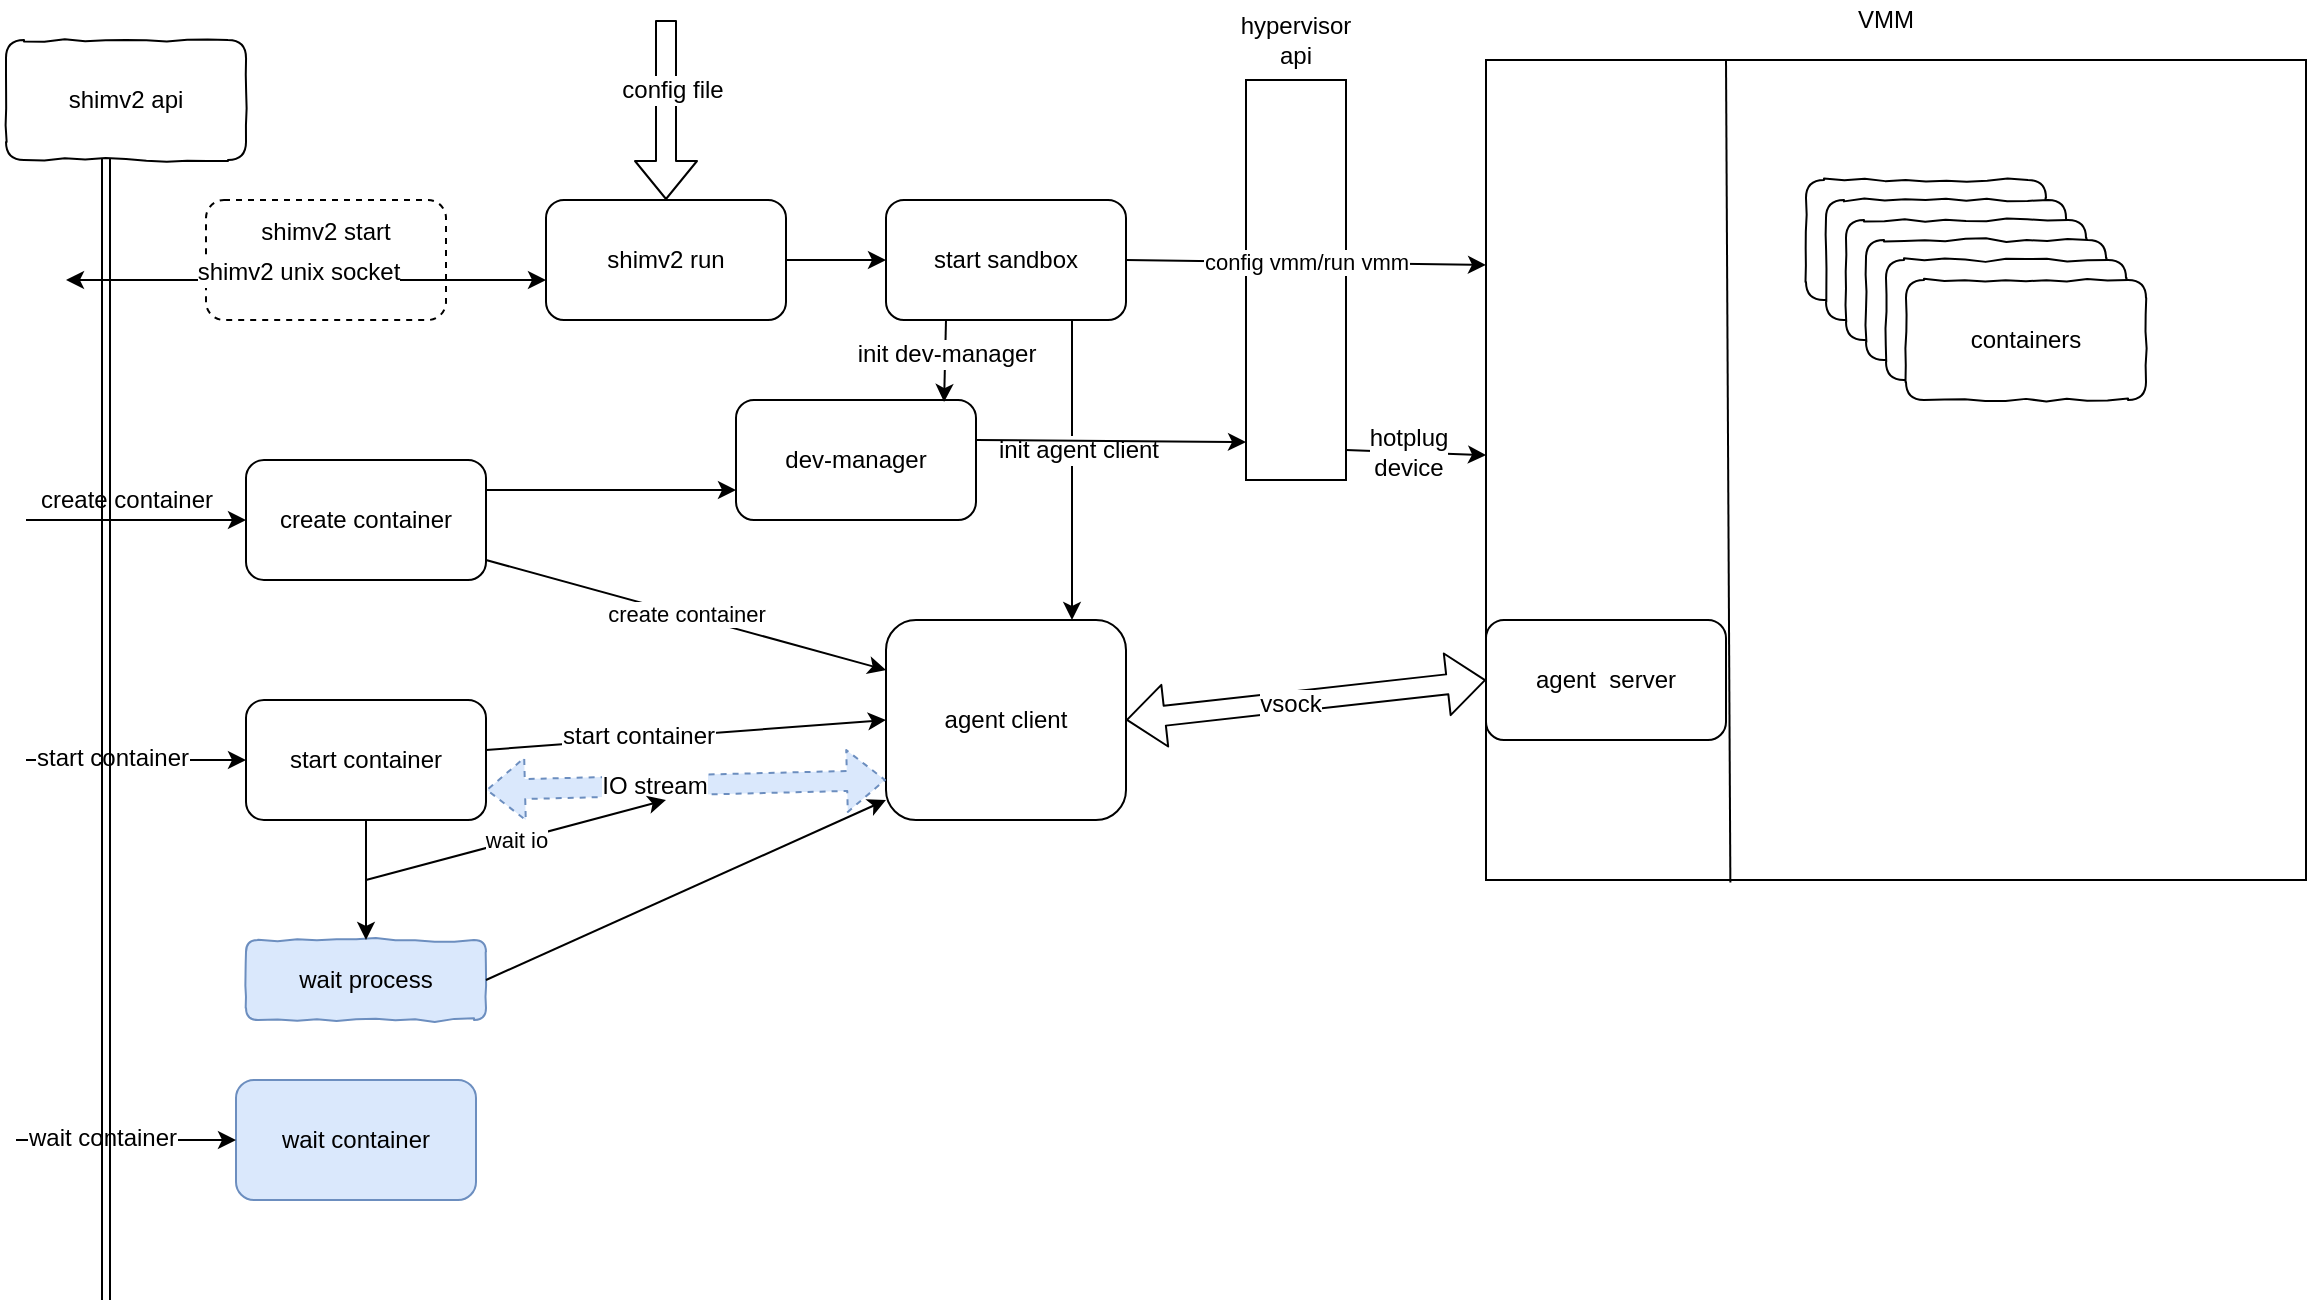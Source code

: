 <mxfile version="12.3.2" type="github" pages="1"><diagram id="snCYx7-Ny1bnECuq77t5" name="Page-1"><mxGraphModel dx="2036" dy="715" grid="1" gridSize="10" guides="1" tooltips="1" connect="1" arrows="1" fold="1" page="1" pageScale="1" pageWidth="850" pageHeight="1100" math="0" shadow="0"><root><mxCell id="0"/><mxCell id="1" parent="0"/><mxCell id="7RUVoTqtD1HUcBQe1UbZ-11" value="" style="rounded=0;whiteSpace=wrap;html=1;" vertex="1" parent="1"><mxGeometry x="620" y="80" width="50" height="200" as="geometry"/></mxCell><mxCell id="7RUVoTqtD1HUcBQe1UbZ-1" value="shimv2 start&lt;br&gt;&lt;br&gt;&lt;br&gt;" style="rounded=1;whiteSpace=wrap;html=1;dashed=1;" vertex="1" parent="1"><mxGeometry x="100" y="140" width="120" height="60" as="geometry"/></mxCell><mxCell id="7RUVoTqtD1HUcBQe1UbZ-2" value="shimv2 run" style="rounded=1;whiteSpace=wrap;html=1;" vertex="1" parent="1"><mxGeometry x="270" y="140" width="120" height="60" as="geometry"/></mxCell><mxCell id="7RUVoTqtD1HUcBQe1UbZ-3" value="" style="endArrow=classic;startArrow=classic;html=1;" edge="1" parent="1"><mxGeometry width="50" height="50" relative="1" as="geometry"><mxPoint x="30" y="180" as="sourcePoint"/><mxPoint x="270" y="180" as="targetPoint"/></mxGeometry></mxCell><mxCell id="7RUVoTqtD1HUcBQe1UbZ-10" value="shimv2 unix socket" style="text;html=1;align=center;verticalAlign=middle;resizable=0;points=[];;labelBackgroundColor=#ffffff;" vertex="1" connectable="0" parent="7RUVoTqtD1HUcBQe1UbZ-3"><mxGeometry x="-0.038" y="4" relative="1" as="geometry"><mxPoint as="offset"/></mxGeometry></mxCell><mxCell id="7RUVoTqtD1HUcBQe1UbZ-5" value="start sandbox" style="rounded=1;whiteSpace=wrap;html=1;" vertex="1" parent="1"><mxGeometry x="440" y="140" width="120" height="60" as="geometry"/></mxCell><mxCell id="7RUVoTqtD1HUcBQe1UbZ-6" value="" style="shape=flexArrow;endArrow=classic;html=1;entryX=0.5;entryY=0;entryDx=0;entryDy=0;" edge="1" parent="1" target="7RUVoTqtD1HUcBQe1UbZ-2"><mxGeometry width="50" height="50" relative="1" as="geometry"><mxPoint x="330" y="50" as="sourcePoint"/><mxPoint x="370" y="40" as="targetPoint"/></mxGeometry></mxCell><mxCell id="7RUVoTqtD1HUcBQe1UbZ-7" value="config file" style="text;html=1;align=center;verticalAlign=middle;resizable=0;points=[];;labelBackgroundColor=#ffffff;" vertex="1" connectable="0" parent="7RUVoTqtD1HUcBQe1UbZ-6"><mxGeometry x="-0.222" y="3" relative="1" as="geometry"><mxPoint as="offset"/></mxGeometry></mxCell><mxCell id="7RUVoTqtD1HUcBQe1UbZ-8" value="config vmm/run vmm" style="endArrow=classic;html=1;entryX=0;entryY=0.25;entryDx=0;entryDy=0;" edge="1" parent="1" target="7RUVoTqtD1HUcBQe1UbZ-15"><mxGeometry width="50" height="50" relative="1" as="geometry"><mxPoint x="560" y="170" as="sourcePoint"/><mxPoint x="720" y="170" as="targetPoint"/></mxGeometry></mxCell><mxCell id="7RUVoTqtD1HUcBQe1UbZ-9" value="" style="endArrow=classic;html=1;entryX=0;entryY=0.5;entryDx=0;entryDy=0;exitX=1;exitY=0.5;exitDx=0;exitDy=0;" edge="1" parent="1" source="7RUVoTqtD1HUcBQe1UbZ-2" target="7RUVoTqtD1HUcBQe1UbZ-5"><mxGeometry width="50" height="50" relative="1" as="geometry"><mxPoint x="390" y="180" as="sourcePoint"/><mxPoint x="440" y="130" as="targetPoint"/></mxGeometry></mxCell><mxCell id="7RUVoTqtD1HUcBQe1UbZ-14" value="hypervisor&lt;br&gt;api" style="text;html=1;strokeColor=none;fillColor=none;align=center;verticalAlign=middle;whiteSpace=wrap;rounded=0;" vertex="1" parent="1"><mxGeometry x="625" y="50" width="40" height="20" as="geometry"/></mxCell><mxCell id="7RUVoTqtD1HUcBQe1UbZ-15" value="" style="whiteSpace=wrap;html=1;aspect=fixed;" vertex="1" parent="1"><mxGeometry x="740" y="70" width="410" height="410" as="geometry"/></mxCell><mxCell id="7RUVoTqtD1HUcBQe1UbZ-17" value="VMM" style="text;html=1;strokeColor=none;fillColor=none;align=center;verticalAlign=middle;whiteSpace=wrap;rounded=0;" vertex="1" parent="1"><mxGeometry x="920" y="40" width="40" height="20" as="geometry"/></mxCell><mxCell id="7RUVoTqtD1HUcBQe1UbZ-20" value="agent&amp;nbsp; server" style="rounded=1;whiteSpace=wrap;html=1;" vertex="1" parent="1"><mxGeometry x="740" y="350" width="120" height="60" as="geometry"/></mxCell><mxCell id="7RUVoTqtD1HUcBQe1UbZ-21" value="" style="endArrow=none;html=1;exitX=0.298;exitY=1.003;exitDx=0;exitDy=0;exitPerimeter=0;" edge="1" parent="1" source="7RUVoTqtD1HUcBQe1UbZ-15"><mxGeometry width="50" height="50" relative="1" as="geometry"><mxPoint x="810" y="120" as="sourcePoint"/><mxPoint x="860" y="70" as="targetPoint"/></mxGeometry></mxCell><mxCell id="7RUVoTqtD1HUcBQe1UbZ-22" value="agent client" style="rounded=1;whiteSpace=wrap;html=1;" vertex="1" parent="1"><mxGeometry x="440" y="350" width="120" height="100" as="geometry"/></mxCell><mxCell id="7RUVoTqtD1HUcBQe1UbZ-23" value="" style="endArrow=classic;html=1;exitX=0.5;exitY=1;exitDx=0;exitDy=0;entryX=0.5;entryY=0;entryDx=0;entryDy=0;" edge="1" parent="1"><mxGeometry width="50" height="50" relative="1" as="geometry"><mxPoint x="533" y="200" as="sourcePoint"/><mxPoint x="533" y="350" as="targetPoint"/></mxGeometry></mxCell><mxCell id="7RUVoTqtD1HUcBQe1UbZ-24" value="init agent client" style="text;html=1;align=center;verticalAlign=middle;resizable=0;points=[];;labelBackgroundColor=#ffffff;" vertex="1" connectable="0" parent="7RUVoTqtD1HUcBQe1UbZ-23"><mxGeometry x="-0.133" y="3" relative="1" as="geometry"><mxPoint as="offset"/></mxGeometry></mxCell><mxCell id="7RUVoTqtD1HUcBQe1UbZ-25" value="" style="shape=flexArrow;endArrow=classic;startArrow=classic;html=1;entryX=0;entryY=0.5;entryDx=0;entryDy=0;exitX=1;exitY=0.5;exitDx=0;exitDy=0;" edge="1" parent="1" source="7RUVoTqtD1HUcBQe1UbZ-22" target="7RUVoTqtD1HUcBQe1UbZ-20"><mxGeometry width="50" height="50" relative="1" as="geometry"><mxPoint x="625" y="420" as="sourcePoint"/><mxPoint x="675" y="370" as="targetPoint"/></mxGeometry></mxCell><mxCell id="7RUVoTqtD1HUcBQe1UbZ-26" value="vsock" style="text;html=1;align=center;verticalAlign=middle;resizable=0;points=[];;labelBackgroundColor=#ffffff;" vertex="1" connectable="0" parent="7RUVoTqtD1HUcBQe1UbZ-25"><mxGeometry x="-0.089" y="-1" relative="1" as="geometry"><mxPoint as="offset"/></mxGeometry></mxCell><mxCell id="7RUVoTqtD1HUcBQe1UbZ-27" value="" style="endArrow=classic;html=1;" edge="1" parent="1"><mxGeometry width="50" height="50" relative="1" as="geometry"><mxPoint x="10" y="300" as="sourcePoint"/><mxPoint x="120" y="300" as="targetPoint"/></mxGeometry></mxCell><mxCell id="7RUVoTqtD1HUcBQe1UbZ-47" value="create container" style="text;html=1;align=center;verticalAlign=middle;resizable=0;points=[];;labelBackgroundColor=#ffffff;" vertex="1" connectable="0" parent="7RUVoTqtD1HUcBQe1UbZ-27"><mxGeometry x="-0.385" y="1" relative="1" as="geometry"><mxPoint x="16" y="-9" as="offset"/></mxGeometry></mxCell><mxCell id="7RUVoTqtD1HUcBQe1UbZ-28" value="create container" style="rounded=1;whiteSpace=wrap;html=1;" vertex="1" parent="1"><mxGeometry x="120" y="270" width="120" height="60" as="geometry"/></mxCell><mxCell id="7RUVoTqtD1HUcBQe1UbZ-29" value="dev-manager" style="rounded=1;whiteSpace=wrap;html=1;" vertex="1" parent="1"><mxGeometry x="365" y="240" width="120" height="60" as="geometry"/></mxCell><mxCell id="7RUVoTqtD1HUcBQe1UbZ-30" value="" style="endArrow=classic;html=1;exitX=0.25;exitY=1;exitDx=0;exitDy=0;entryX=0.867;entryY=0.017;entryDx=0;entryDy=0;entryPerimeter=0;" edge="1" parent="1" source="7RUVoTqtD1HUcBQe1UbZ-5" target="7RUVoTqtD1HUcBQe1UbZ-29"><mxGeometry width="50" height="50" relative="1" as="geometry"><mxPoint x="415" y="290" as="sourcePoint"/><mxPoint x="465" y="240" as="targetPoint"/></mxGeometry></mxCell><mxCell id="7RUVoTqtD1HUcBQe1UbZ-31" value="init dev-manager" style="text;html=1;align=center;verticalAlign=middle;resizable=0;points=[];;labelBackgroundColor=#ffffff;" vertex="1" connectable="0" parent="7RUVoTqtD1HUcBQe1UbZ-30"><mxGeometry x="-0.172" relative="1" as="geometry"><mxPoint as="offset"/></mxGeometry></mxCell><mxCell id="7RUVoTqtD1HUcBQe1UbZ-32" value="" style="endArrow=classic;html=1;entryX=0;entryY=0.905;entryDx=0;entryDy=0;entryPerimeter=0;" edge="1" parent="1" target="7RUVoTqtD1HUcBQe1UbZ-11"><mxGeometry width="50" height="50" relative="1" as="geometry"><mxPoint x="485" y="260" as="sourcePoint"/><mxPoint x="535" y="210" as="targetPoint"/></mxGeometry></mxCell><mxCell id="7RUVoTqtD1HUcBQe1UbZ-33" value="" style="endArrow=classic;html=1;" edge="1" parent="1" target="7RUVoTqtD1HUcBQe1UbZ-15"><mxGeometry width="50" height="50" relative="1" as="geometry"><mxPoint x="670" y="265" as="sourcePoint"/><mxPoint x="720" y="215" as="targetPoint"/></mxGeometry></mxCell><mxCell id="7RUVoTqtD1HUcBQe1UbZ-34" value="hotplug &lt;br&gt;device" style="text;html=1;align=center;verticalAlign=middle;resizable=0;points=[];;labelBackgroundColor=#ffffff;" vertex="1" connectable="0" parent="7RUVoTqtD1HUcBQe1UbZ-33"><mxGeometry x="-0.114" relative="1" as="geometry"><mxPoint as="offset"/></mxGeometry></mxCell><mxCell id="7RUVoTqtD1HUcBQe1UbZ-35" value="" style="endArrow=classic;html=1;entryX=0;entryY=0.75;entryDx=0;entryDy=0;exitX=1;exitY=0.25;exitDx=0;exitDy=0;" edge="1" parent="1" source="7RUVoTqtD1HUcBQe1UbZ-28" target="7RUVoTqtD1HUcBQe1UbZ-29"><mxGeometry width="50" height="50" relative="1" as="geometry"><mxPoint x="240" y="290" as="sourcePoint"/><mxPoint x="290" y="240" as="targetPoint"/></mxGeometry></mxCell><mxCell id="7RUVoTqtD1HUcBQe1UbZ-37" value="create container" style="endArrow=classic;html=1;entryX=0;entryY=0.25;entryDx=0;entryDy=0;" edge="1" parent="1" target="7RUVoTqtD1HUcBQe1UbZ-22"><mxGeometry width="50" height="50" relative="1" as="geometry"><mxPoint x="240" y="320" as="sourcePoint"/><mxPoint x="290" y="270" as="targetPoint"/></mxGeometry></mxCell><mxCell id="7RUVoTqtD1HUcBQe1UbZ-38" value="start container" style="rounded=1;whiteSpace=wrap;html=1;" vertex="1" parent="1"><mxGeometry x="120" y="390" width="120" height="60" as="geometry"/></mxCell><mxCell id="7RUVoTqtD1HUcBQe1UbZ-39" value="" style="endArrow=classic;html=1;entryX=0;entryY=0.5;entryDx=0;entryDy=0;" edge="1" parent="1" target="7RUVoTqtD1HUcBQe1UbZ-22"><mxGeometry width="50" height="50" relative="1" as="geometry"><mxPoint x="240" y="415" as="sourcePoint"/><mxPoint x="290" y="365" as="targetPoint"/></mxGeometry></mxCell><mxCell id="7RUVoTqtD1HUcBQe1UbZ-40" value="start container" style="text;html=1;align=center;verticalAlign=middle;resizable=0;points=[];;labelBackgroundColor=#ffffff;" vertex="1" connectable="0" parent="7RUVoTqtD1HUcBQe1UbZ-39"><mxGeometry x="-0.229" y="1" relative="1" as="geometry"><mxPoint x="-1" as="offset"/></mxGeometry></mxCell><mxCell id="7RUVoTqtD1HUcBQe1UbZ-41" value="" style="shape=flexArrow;endArrow=classic;startArrow=classic;html=1;exitX=1;exitY=0.75;exitDx=0;exitDy=0;dashed=1;fillColor=#dae8fc;strokeColor=#6c8ebf;" edge="1" parent="1" source="7RUVoTqtD1HUcBQe1UbZ-38"><mxGeometry width="50" height="50" relative="1" as="geometry"><mxPoint x="390" y="480" as="sourcePoint"/><mxPoint x="440" y="430" as="targetPoint"/></mxGeometry></mxCell><mxCell id="7RUVoTqtD1HUcBQe1UbZ-42" value="IO stream" style="text;html=1;align=center;verticalAlign=middle;resizable=0;points=[];;labelBackgroundColor=#ffffff;" vertex="1" connectable="0" parent="7RUVoTqtD1HUcBQe1UbZ-41"><mxGeometry x="-0.16" relative="1" as="geometry"><mxPoint as="offset"/></mxGeometry></mxCell><mxCell id="7RUVoTqtD1HUcBQe1UbZ-43" value="wait process" style="rounded=1;whiteSpace=wrap;html=1;gradientDirection=east;shadow=0;comic=1;fillColor=#dae8fc;strokeColor=#6c8ebf;" vertex="1" parent="1"><mxGeometry x="120" y="510" width="120" height="40" as="geometry"/></mxCell><mxCell id="7RUVoTqtD1HUcBQe1UbZ-44" value="" style="endArrow=classic;html=1;exitX=0.5;exitY=1;exitDx=0;exitDy=0;" edge="1" parent="1" source="7RUVoTqtD1HUcBQe1UbZ-38" target="7RUVoTqtD1HUcBQe1UbZ-43"><mxGeometry width="50" height="50" relative="1" as="geometry"><mxPoint x="10" y="620" as="sourcePoint"/><mxPoint x="60" y="570" as="targetPoint"/></mxGeometry></mxCell><mxCell id="7RUVoTqtD1HUcBQe1UbZ-45" value="" style="endArrow=classic;html=1;exitX=1;exitY=0.5;exitDx=0;exitDy=0;entryX=0;entryY=0.9;entryDx=0;entryDy=0;entryPerimeter=0;" edge="1" parent="1" source="7RUVoTqtD1HUcBQe1UbZ-43" target="7RUVoTqtD1HUcBQe1UbZ-22"><mxGeometry width="50" height="50" relative="1" as="geometry"><mxPoint x="10" y="620" as="sourcePoint"/><mxPoint x="60" y="570" as="targetPoint"/></mxGeometry></mxCell><mxCell id="7RUVoTqtD1HUcBQe1UbZ-46" value="wait io" style="endArrow=classic;html=1;" edge="1" parent="1"><mxGeometry width="50" height="50" relative="1" as="geometry"><mxPoint x="180" y="480" as="sourcePoint"/><mxPoint x="330" y="440" as="targetPoint"/></mxGeometry></mxCell><mxCell id="7RUVoTqtD1HUcBQe1UbZ-48" value="" style="endArrow=classic;html=1;entryX=0;entryY=0.5;entryDx=0;entryDy=0;" edge="1" parent="1" target="7RUVoTqtD1HUcBQe1UbZ-38"><mxGeometry width="50" height="50" relative="1" as="geometry"><mxPoint x="10" y="420" as="sourcePoint"/><mxPoint x="60" y="570" as="targetPoint"/></mxGeometry></mxCell><mxCell id="7RUVoTqtD1HUcBQe1UbZ-49" value="start container" style="text;html=1;align=center;verticalAlign=middle;resizable=0;points=[];;labelBackgroundColor=#ffffff;" vertex="1" connectable="0" parent="7RUVoTqtD1HUcBQe1UbZ-48"><mxGeometry x="-0.218" y="1" relative="1" as="geometry"><mxPoint as="offset"/></mxGeometry></mxCell><mxCell id="7RUVoTqtD1HUcBQe1UbZ-50" value="wait container" style="rounded=1;whiteSpace=wrap;html=1;fillColor=#dae8fc;strokeColor=#6c8ebf;" vertex="1" parent="1"><mxGeometry x="115" y="580" width="120" height="60" as="geometry"/></mxCell><mxCell id="7RUVoTqtD1HUcBQe1UbZ-51" value="" style="endArrow=classic;html=1;entryX=0;entryY=0.5;entryDx=0;entryDy=0;" edge="1" parent="1" target="7RUVoTqtD1HUcBQe1UbZ-50"><mxGeometry width="50" height="50" relative="1" as="geometry"><mxPoint x="5" y="610" as="sourcePoint"/><mxPoint x="55" y="760" as="targetPoint"/></mxGeometry></mxCell><mxCell id="7RUVoTqtD1HUcBQe1UbZ-52" value="wait container" style="text;html=1;align=center;verticalAlign=middle;resizable=0;points=[];;labelBackgroundColor=#ffffff;" vertex="1" connectable="0" parent="7RUVoTqtD1HUcBQe1UbZ-51"><mxGeometry x="-0.218" y="1" relative="1" as="geometry"><mxPoint as="offset"/></mxGeometry></mxCell><mxCell id="7RUVoTqtD1HUcBQe1UbZ-54" value="" style="shape=link;html=1;" edge="1" parent="1"><mxGeometry width="50" height="50" relative="1" as="geometry"><mxPoint x="50" y="690" as="sourcePoint"/><mxPoint x="50" y="110" as="targetPoint"/></mxGeometry></mxCell><mxCell id="7RUVoTqtD1HUcBQe1UbZ-55" value="shimv2 api" style="rounded=1;whiteSpace=wrap;html=1;shadow=0;comic=1;gradientColor=none;" vertex="1" parent="1"><mxGeometry y="60" width="120" height="60" as="geometry"/></mxCell><mxCell id="7RUVoTqtD1HUcBQe1UbZ-56" value="containers" style="rounded=1;whiteSpace=wrap;html=1;shadow=0;comic=1;gradientColor=none;" vertex="1" parent="1"><mxGeometry x="900" y="130" width="120" height="60" as="geometry"/></mxCell><mxCell id="7RUVoTqtD1HUcBQe1UbZ-57" value="containers" style="rounded=1;whiteSpace=wrap;html=1;shadow=0;comic=1;gradientColor=none;" vertex="1" parent="1"><mxGeometry x="910" y="140" width="120" height="60" as="geometry"/></mxCell><mxCell id="7RUVoTqtD1HUcBQe1UbZ-58" value="containers" style="rounded=1;whiteSpace=wrap;html=1;shadow=0;comic=1;gradientColor=none;" vertex="1" parent="1"><mxGeometry x="920" y="150" width="120" height="60" as="geometry"/></mxCell><mxCell id="7RUVoTqtD1HUcBQe1UbZ-59" value="containers" style="rounded=1;whiteSpace=wrap;html=1;shadow=0;comic=1;gradientColor=none;" vertex="1" parent="1"><mxGeometry x="930" y="160" width="120" height="60" as="geometry"/></mxCell><mxCell id="7RUVoTqtD1HUcBQe1UbZ-60" value="containers" style="rounded=1;whiteSpace=wrap;html=1;shadow=0;comic=1;gradientColor=none;" vertex="1" parent="1"><mxGeometry x="940" y="170" width="120" height="60" as="geometry"/></mxCell><mxCell id="7RUVoTqtD1HUcBQe1UbZ-61" value="containers" style="rounded=1;whiteSpace=wrap;html=1;shadow=0;comic=1;gradientColor=none;" vertex="1" parent="1"><mxGeometry x="950" y="180" width="120" height="60" as="geometry"/></mxCell></root></mxGraphModel></diagram></mxfile>